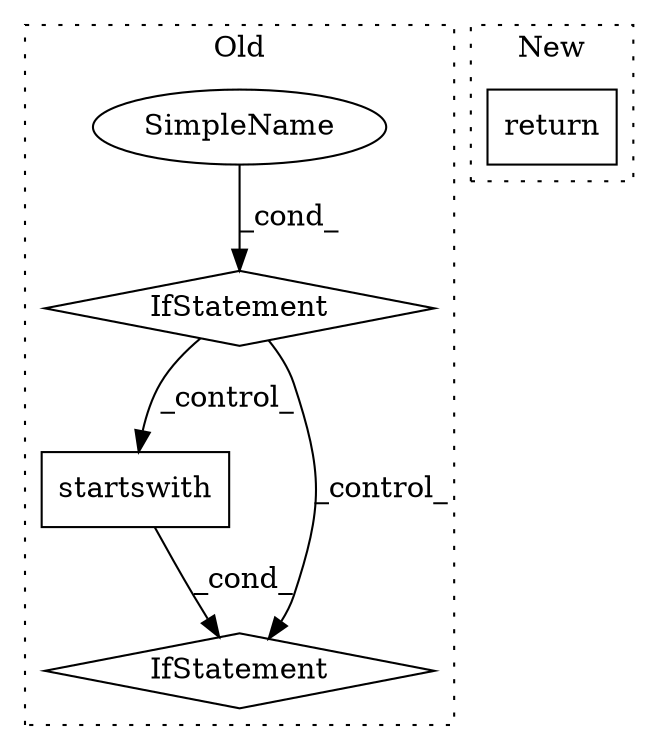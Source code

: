 digraph G {
subgraph cluster0 {
1 [label="startswith" a="32" s="3461,3522" l="11,2" shape="box"];
3 [label="IfStatement" a="25" s="3452,3562" l="4,2" shape="diamond"];
4 [label="SimpleName" a="42" s="" l="" shape="ellipse"];
5 [label="IfStatement" a="25" s="3294,3323" l="4,2" shape="diamond"];
label = "Old";
style="dotted";
}
subgraph cluster1 {
2 [label="return" a="41" s="3276" l="7" shape="box"];
label = "New";
style="dotted";
}
1 -> 3 [label="_cond_"];
4 -> 5 [label="_cond_"];
5 -> 3 [label="_control_"];
5 -> 1 [label="_control_"];
}